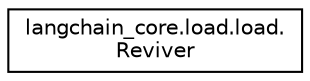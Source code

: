 digraph "Graphical Class Hierarchy"
{
 // LATEX_PDF_SIZE
  edge [fontname="Helvetica",fontsize="10",labelfontname="Helvetica",labelfontsize="10"];
  node [fontname="Helvetica",fontsize="10",shape=record];
  rankdir="LR";
  Node0 [label="langchain_core.load.load.\lReviver",height=0.2,width=0.4,color="black", fillcolor="white", style="filled",URL="$classlangchain__core_1_1load_1_1load_1_1Reviver.html",tooltip=" "];
}
